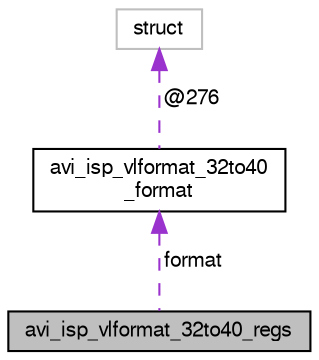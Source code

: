 digraph "avi_isp_vlformat_32to40_regs"
{
  edge [fontname="FreeSans",fontsize="10",labelfontname="FreeSans",labelfontsize="10"];
  node [fontname="FreeSans",fontsize="10",shape=record];
  Node1 [label="avi_isp_vlformat_32to40_regs",height=0.2,width=0.4,color="black", fillcolor="grey75", style="filled", fontcolor="black"];
  Node2 -> Node1 [dir="back",color="darkorchid3",fontsize="10",style="dashed",label=" format" ,fontname="FreeSans"];
  Node2 [label="avi_isp_vlformat_32to40\l_format",height=0.2,width=0.4,color="black", fillcolor="white", style="filled",URL="$avi__isp__vlformat__32to40_8h.html#unionavi__isp__vlformat__32to40__format"];
  Node3 -> Node2 [dir="back",color="darkorchid3",fontsize="10",style="dashed",label=" @276" ,fontname="FreeSans"];
  Node3 [label="struct",height=0.2,width=0.4,color="grey75", fillcolor="white", style="filled"];
}

